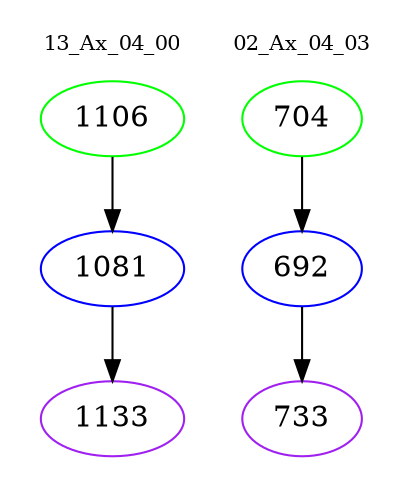digraph{
subgraph cluster_0 {
color = white
label = "13_Ax_04_00";
fontsize=10;
T0_1106 [label="1106", color="green"]
T0_1106 -> T0_1081 [color="black"]
T0_1081 [label="1081", color="blue"]
T0_1081 -> T0_1133 [color="black"]
T0_1133 [label="1133", color="purple"]
}
subgraph cluster_1 {
color = white
label = "02_Ax_04_03";
fontsize=10;
T1_704 [label="704", color="green"]
T1_704 -> T1_692 [color="black"]
T1_692 [label="692", color="blue"]
T1_692 -> T1_733 [color="black"]
T1_733 [label="733", color="purple"]
}
}
